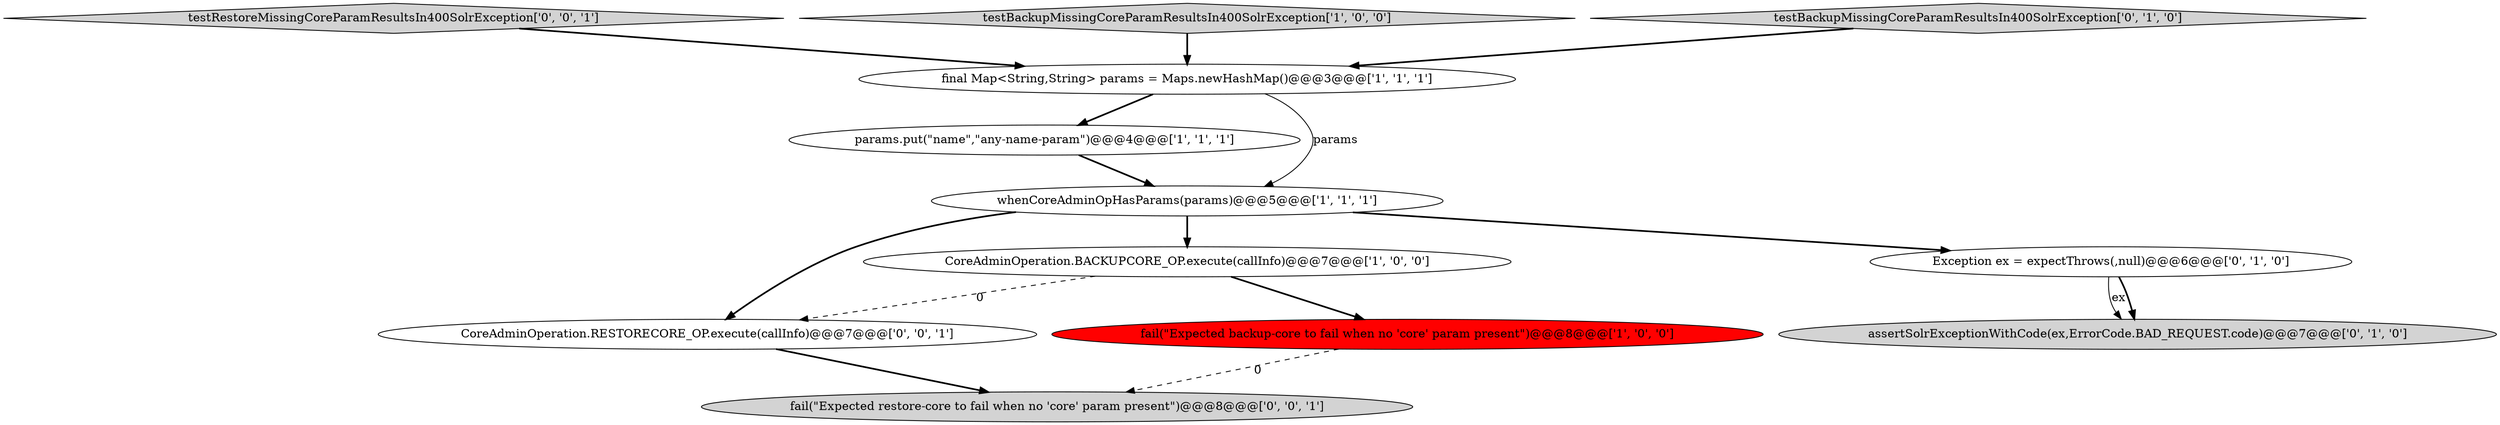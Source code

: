 digraph {
10 [style = filled, label = "testRestoreMissingCoreParamResultsIn400SolrException['0', '0', '1']", fillcolor = lightgray, shape = diamond image = "AAA0AAABBB3BBB"];
1 [style = filled, label = "params.put(\"name\",\"any-name-param\")@@@4@@@['1', '1', '1']", fillcolor = white, shape = ellipse image = "AAA0AAABBB1BBB"];
11 [style = filled, label = "CoreAdminOperation.RESTORECORE_OP.execute(callInfo)@@@7@@@['0', '0', '1']", fillcolor = white, shape = ellipse image = "AAA0AAABBB3BBB"];
3 [style = filled, label = "testBackupMissingCoreParamResultsIn400SolrException['1', '0', '0']", fillcolor = lightgray, shape = diamond image = "AAA0AAABBB1BBB"];
6 [style = filled, label = "assertSolrExceptionWithCode(ex,ErrorCode.BAD_REQUEST.code)@@@7@@@['0', '1', '0']", fillcolor = lightgray, shape = ellipse image = "AAA0AAABBB2BBB"];
9 [style = filled, label = "fail(\"Expected restore-core to fail when no 'core' param present\")@@@8@@@['0', '0', '1']", fillcolor = lightgray, shape = ellipse image = "AAA0AAABBB3BBB"];
8 [style = filled, label = "Exception ex = expectThrows(,null)@@@6@@@['0', '1', '0']", fillcolor = white, shape = ellipse image = "AAA0AAABBB2BBB"];
5 [style = filled, label = "whenCoreAdminOpHasParams(params)@@@5@@@['1', '1', '1']", fillcolor = white, shape = ellipse image = "AAA0AAABBB1BBB"];
7 [style = filled, label = "testBackupMissingCoreParamResultsIn400SolrException['0', '1', '0']", fillcolor = lightgray, shape = diamond image = "AAA0AAABBB2BBB"];
4 [style = filled, label = "fail(\"Expected backup-core to fail when no 'core' param present\")@@@8@@@['1', '0', '0']", fillcolor = red, shape = ellipse image = "AAA1AAABBB1BBB"];
2 [style = filled, label = "CoreAdminOperation.BACKUPCORE_OP.execute(callInfo)@@@7@@@['1', '0', '0']", fillcolor = white, shape = ellipse image = "AAA0AAABBB1BBB"];
0 [style = filled, label = "final Map<String,String> params = Maps.newHashMap()@@@3@@@['1', '1', '1']", fillcolor = white, shape = ellipse image = "AAA0AAABBB1BBB"];
1->5 [style = bold, label=""];
8->6 [style = solid, label="ex"];
5->8 [style = bold, label=""];
10->0 [style = bold, label=""];
5->2 [style = bold, label=""];
5->11 [style = bold, label=""];
8->6 [style = bold, label=""];
7->0 [style = bold, label=""];
0->5 [style = solid, label="params"];
2->11 [style = dashed, label="0"];
4->9 [style = dashed, label="0"];
11->9 [style = bold, label=""];
2->4 [style = bold, label=""];
0->1 [style = bold, label=""];
3->0 [style = bold, label=""];
}

